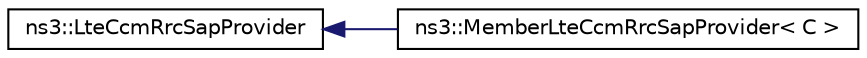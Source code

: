 digraph "Graphical Class Hierarchy"
{
 // LATEX_PDF_SIZE
  edge [fontname="Helvetica",fontsize="10",labelfontname="Helvetica",labelfontsize="10"];
  node [fontname="Helvetica",fontsize="10",shape=record];
  rankdir="LR";
  Node0 [label="ns3::LteCcmRrcSapProvider",height=0.2,width=0.4,color="black", fillcolor="white", style="filled",URL="$classns3_1_1_lte_ccm_rrc_sap_provider.html",tooltip="Service Access Point (SAP) offered by the Component Carrier Manager (CCM) instance to the eNodeB RRC ..."];
  Node0 -> Node1 [dir="back",color="midnightblue",fontsize="10",style="solid",fontname="Helvetica"];
  Node1 [label="ns3::MemberLteCcmRrcSapProvider\< C \>",height=0.2,width=0.4,color="black", fillcolor="white", style="filled",URL="$classns3_1_1_member_lte_ccm_rrc_sap_provider.html",tooltip="MemberLteCcmRrcSapProvider class."];
}
